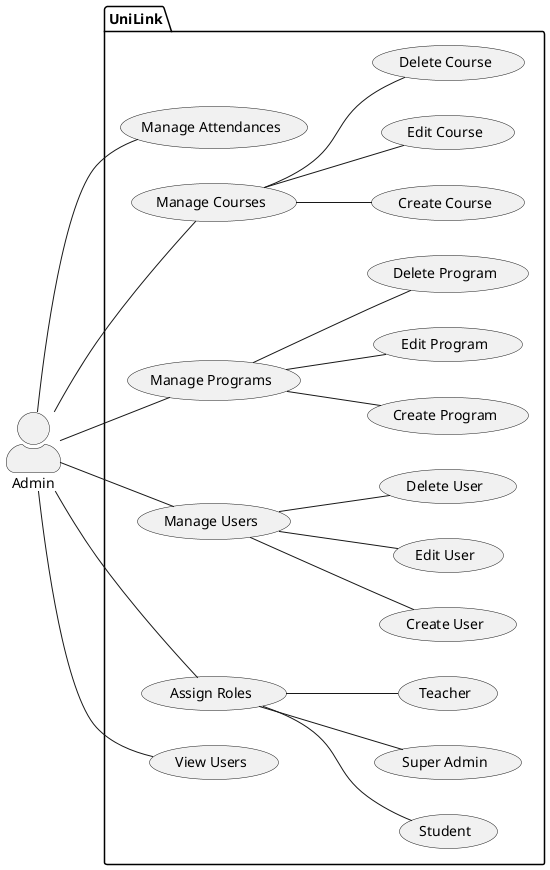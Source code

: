 @startuml UseCaseDiagram
left to right direction
skinparam actorStyle awesome

actor Admin

package "UniLink"{

    Admin -- (Manage Attendances)
    Admin -- (Manage Courses)
    Admin -- (Manage Programs)
    Admin -- (Manage Users)
    Admin -- (Assign Roles)
    Admin -- (View Users)

    (Manage Courses) -- (Create Course)
    (Manage Courses) -- (Edit Course)
    (Manage Courses) -- (Delete Course)

    (Manage Programs) -- (Create Program)
    (Manage Programs) -- (Edit Program)
    (Manage Programs) -- (Delete Program)

    (Manage Users) -- (Create User)
    (Manage Users) -- (Edit User)
    (Manage Users) -- (Delete User)

    (Assign Roles) -- (Student)
    (Assign Roles) -- (Super Admin)
    (Assign Roles) -- (Teacher)
}
@enduml
